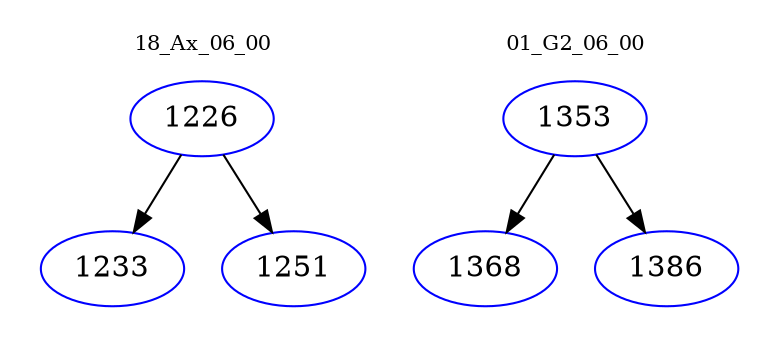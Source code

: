 digraph{
subgraph cluster_0 {
color = white
label = "18_Ax_06_00";
fontsize=10;
T0_1226 [label="1226", color="blue"]
T0_1226 -> T0_1233 [color="black"]
T0_1233 [label="1233", color="blue"]
T0_1226 -> T0_1251 [color="black"]
T0_1251 [label="1251", color="blue"]
}
subgraph cluster_1 {
color = white
label = "01_G2_06_00";
fontsize=10;
T1_1353 [label="1353", color="blue"]
T1_1353 -> T1_1368 [color="black"]
T1_1368 [label="1368", color="blue"]
T1_1353 -> T1_1386 [color="black"]
T1_1386 [label="1386", color="blue"]
}
}
